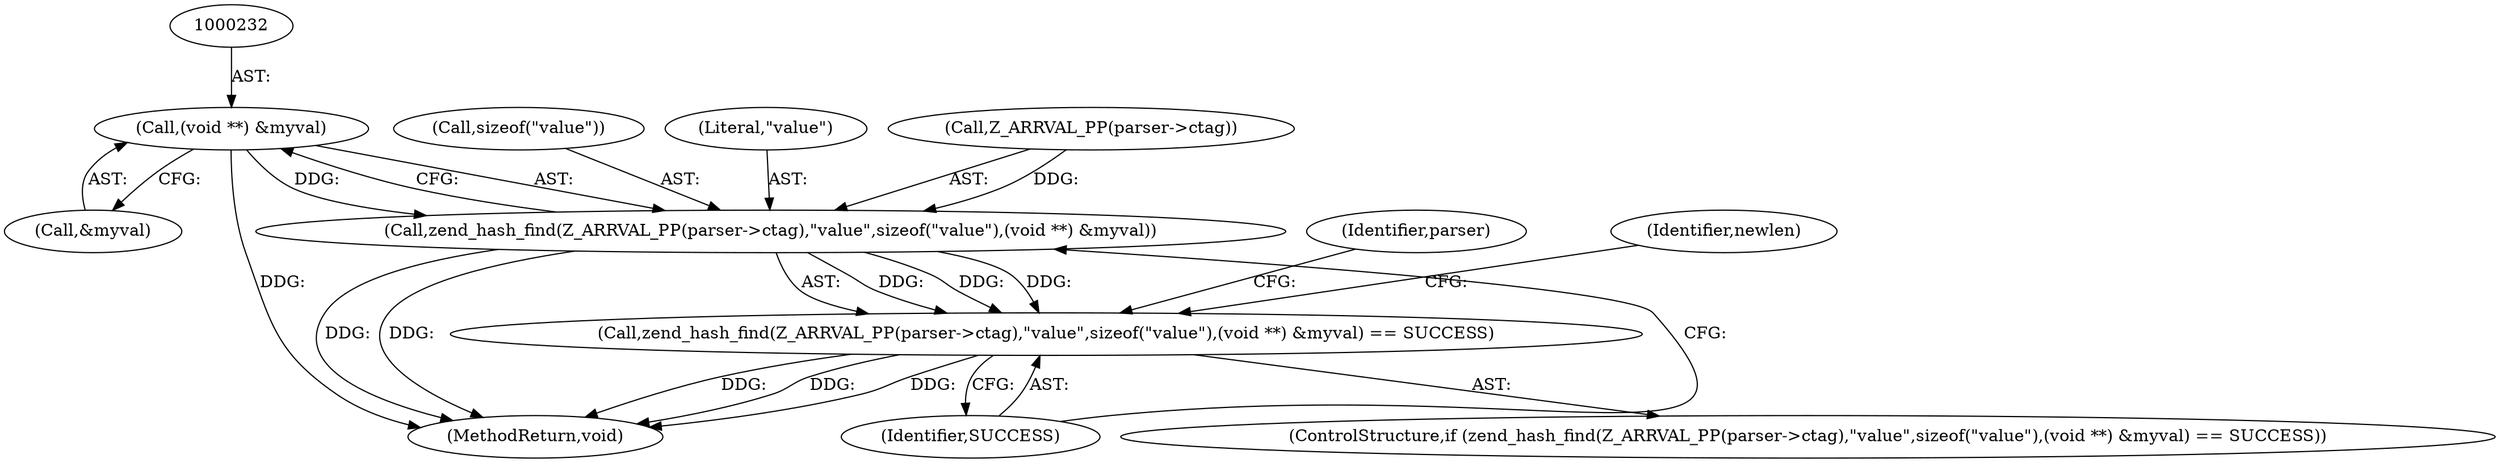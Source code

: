 digraph "0_php_dccda88f27a084bcbbb30198ace12b4e7ae961cc_4@pointer" {
"1000231" [label="(Call,(void **) &myval)"];
"1000223" [label="(Call,zend_hash_find(Z_ARRVAL_PP(parser->ctag),\"value\",sizeof(\"value\"),(void **) &myval))"];
"1000222" [label="(Call,zend_hash_find(Z_ARRVAL_PP(parser->ctag),\"value\",sizeof(\"value\"),(void **) &myval) == SUCCESS)"];
"1000224" [label="(Call,Z_ARRVAL_PP(parser->ctag))"];
"1000471" [label="(MethodReturn,void)"];
"1000235" [label="(Identifier,SUCCESS)"];
"1000231" [label="(Call,(void **) &myval)"];
"1000229" [label="(Call,sizeof(\"value\"))"];
"1000233" [label="(Call,&myval)"];
"1000221" [label="(ControlStructure,if (zend_hash_find(Z_ARRVAL_PP(parser->ctag),\"value\",sizeof(\"value\"),(void **) &myval) == SUCCESS))"];
"1000239" [label="(Identifier,newlen)"];
"1000228" [label="(Literal,\"value\")"];
"1000223" [label="(Call,zend_hash_find(Z_ARRVAL_PP(parser->ctag),\"value\",sizeof(\"value\"),(void **) &myval))"];
"1000274" [label="(Identifier,parser)"];
"1000222" [label="(Call,zend_hash_find(Z_ARRVAL_PP(parser->ctag),\"value\",sizeof(\"value\"),(void **) &myval) == SUCCESS)"];
"1000231" -> "1000223"  [label="AST: "];
"1000231" -> "1000233"  [label="CFG: "];
"1000232" -> "1000231"  [label="AST: "];
"1000233" -> "1000231"  [label="AST: "];
"1000223" -> "1000231"  [label="CFG: "];
"1000231" -> "1000471"  [label="DDG: "];
"1000231" -> "1000223"  [label="DDG: "];
"1000223" -> "1000222"  [label="AST: "];
"1000224" -> "1000223"  [label="AST: "];
"1000228" -> "1000223"  [label="AST: "];
"1000229" -> "1000223"  [label="AST: "];
"1000235" -> "1000223"  [label="CFG: "];
"1000223" -> "1000471"  [label="DDG: "];
"1000223" -> "1000471"  [label="DDG: "];
"1000223" -> "1000222"  [label="DDG: "];
"1000223" -> "1000222"  [label="DDG: "];
"1000223" -> "1000222"  [label="DDG: "];
"1000224" -> "1000223"  [label="DDG: "];
"1000222" -> "1000221"  [label="AST: "];
"1000222" -> "1000235"  [label="CFG: "];
"1000235" -> "1000222"  [label="AST: "];
"1000239" -> "1000222"  [label="CFG: "];
"1000274" -> "1000222"  [label="CFG: "];
"1000222" -> "1000471"  [label="DDG: "];
"1000222" -> "1000471"  [label="DDG: "];
"1000222" -> "1000471"  [label="DDG: "];
}
